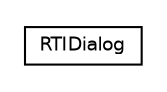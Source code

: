 #!/usr/local/bin/dot
#
# Class diagram 
# Generated by UMLGraph version R5_6-24-gf6e263 (http://www.umlgraph.org/)
#

digraph G {
	edge [fontname="Helvetica",fontsize=10,labelfontname="Helvetica",labelfontsize=10];
	node [fontname="Helvetica",fontsize=10,shape=plaintext];
	nodesep=0.25;
	ranksep=0.5;
	// com.rockhoppertech.music.fx.components.RTIDialog
	c1046 [label=<<table title="com.rockhoppertech.music.fx.components.RTIDialog" border="0" cellborder="1" cellspacing="0" cellpadding="2" port="p" href="./RTIDialog.html">
		<tr><td><table border="0" cellspacing="0" cellpadding="1">
<tr><td align="center" balign="center"> RTIDialog </td></tr>
		</table></td></tr>
		</table>>, URL="./RTIDialog.html", fontname="Helvetica", fontcolor="black", fontsize=9.0];
}

